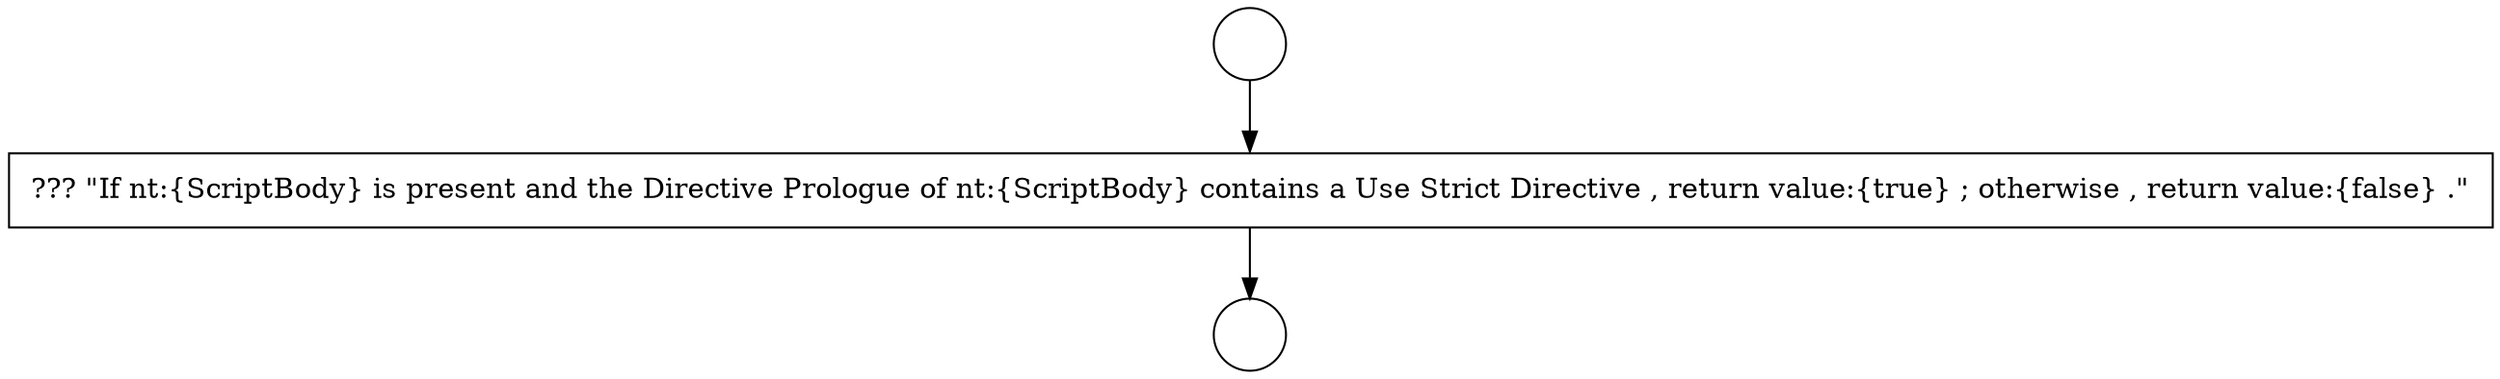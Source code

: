 digraph {
  node10565 [shape=circle label=" " color="black" fillcolor="white" style=filled]
  node10567 [shape=none, margin=0, label=<<font color="black">
    <table border="0" cellborder="1" cellspacing="0" cellpadding="10">
      <tr><td align="left">??? &quot;If nt:{ScriptBody} is present and the Directive Prologue of nt:{ScriptBody} contains a Use Strict Directive , return value:{true} ; otherwise , return value:{false} .&quot;</td></tr>
    </table>
  </font>> color="black" fillcolor="white" style=filled]
  node10566 [shape=circle label=" " color="black" fillcolor="white" style=filled]
  node10565 -> node10567 [ color="black"]
  node10567 -> node10566 [ color="black"]
}
